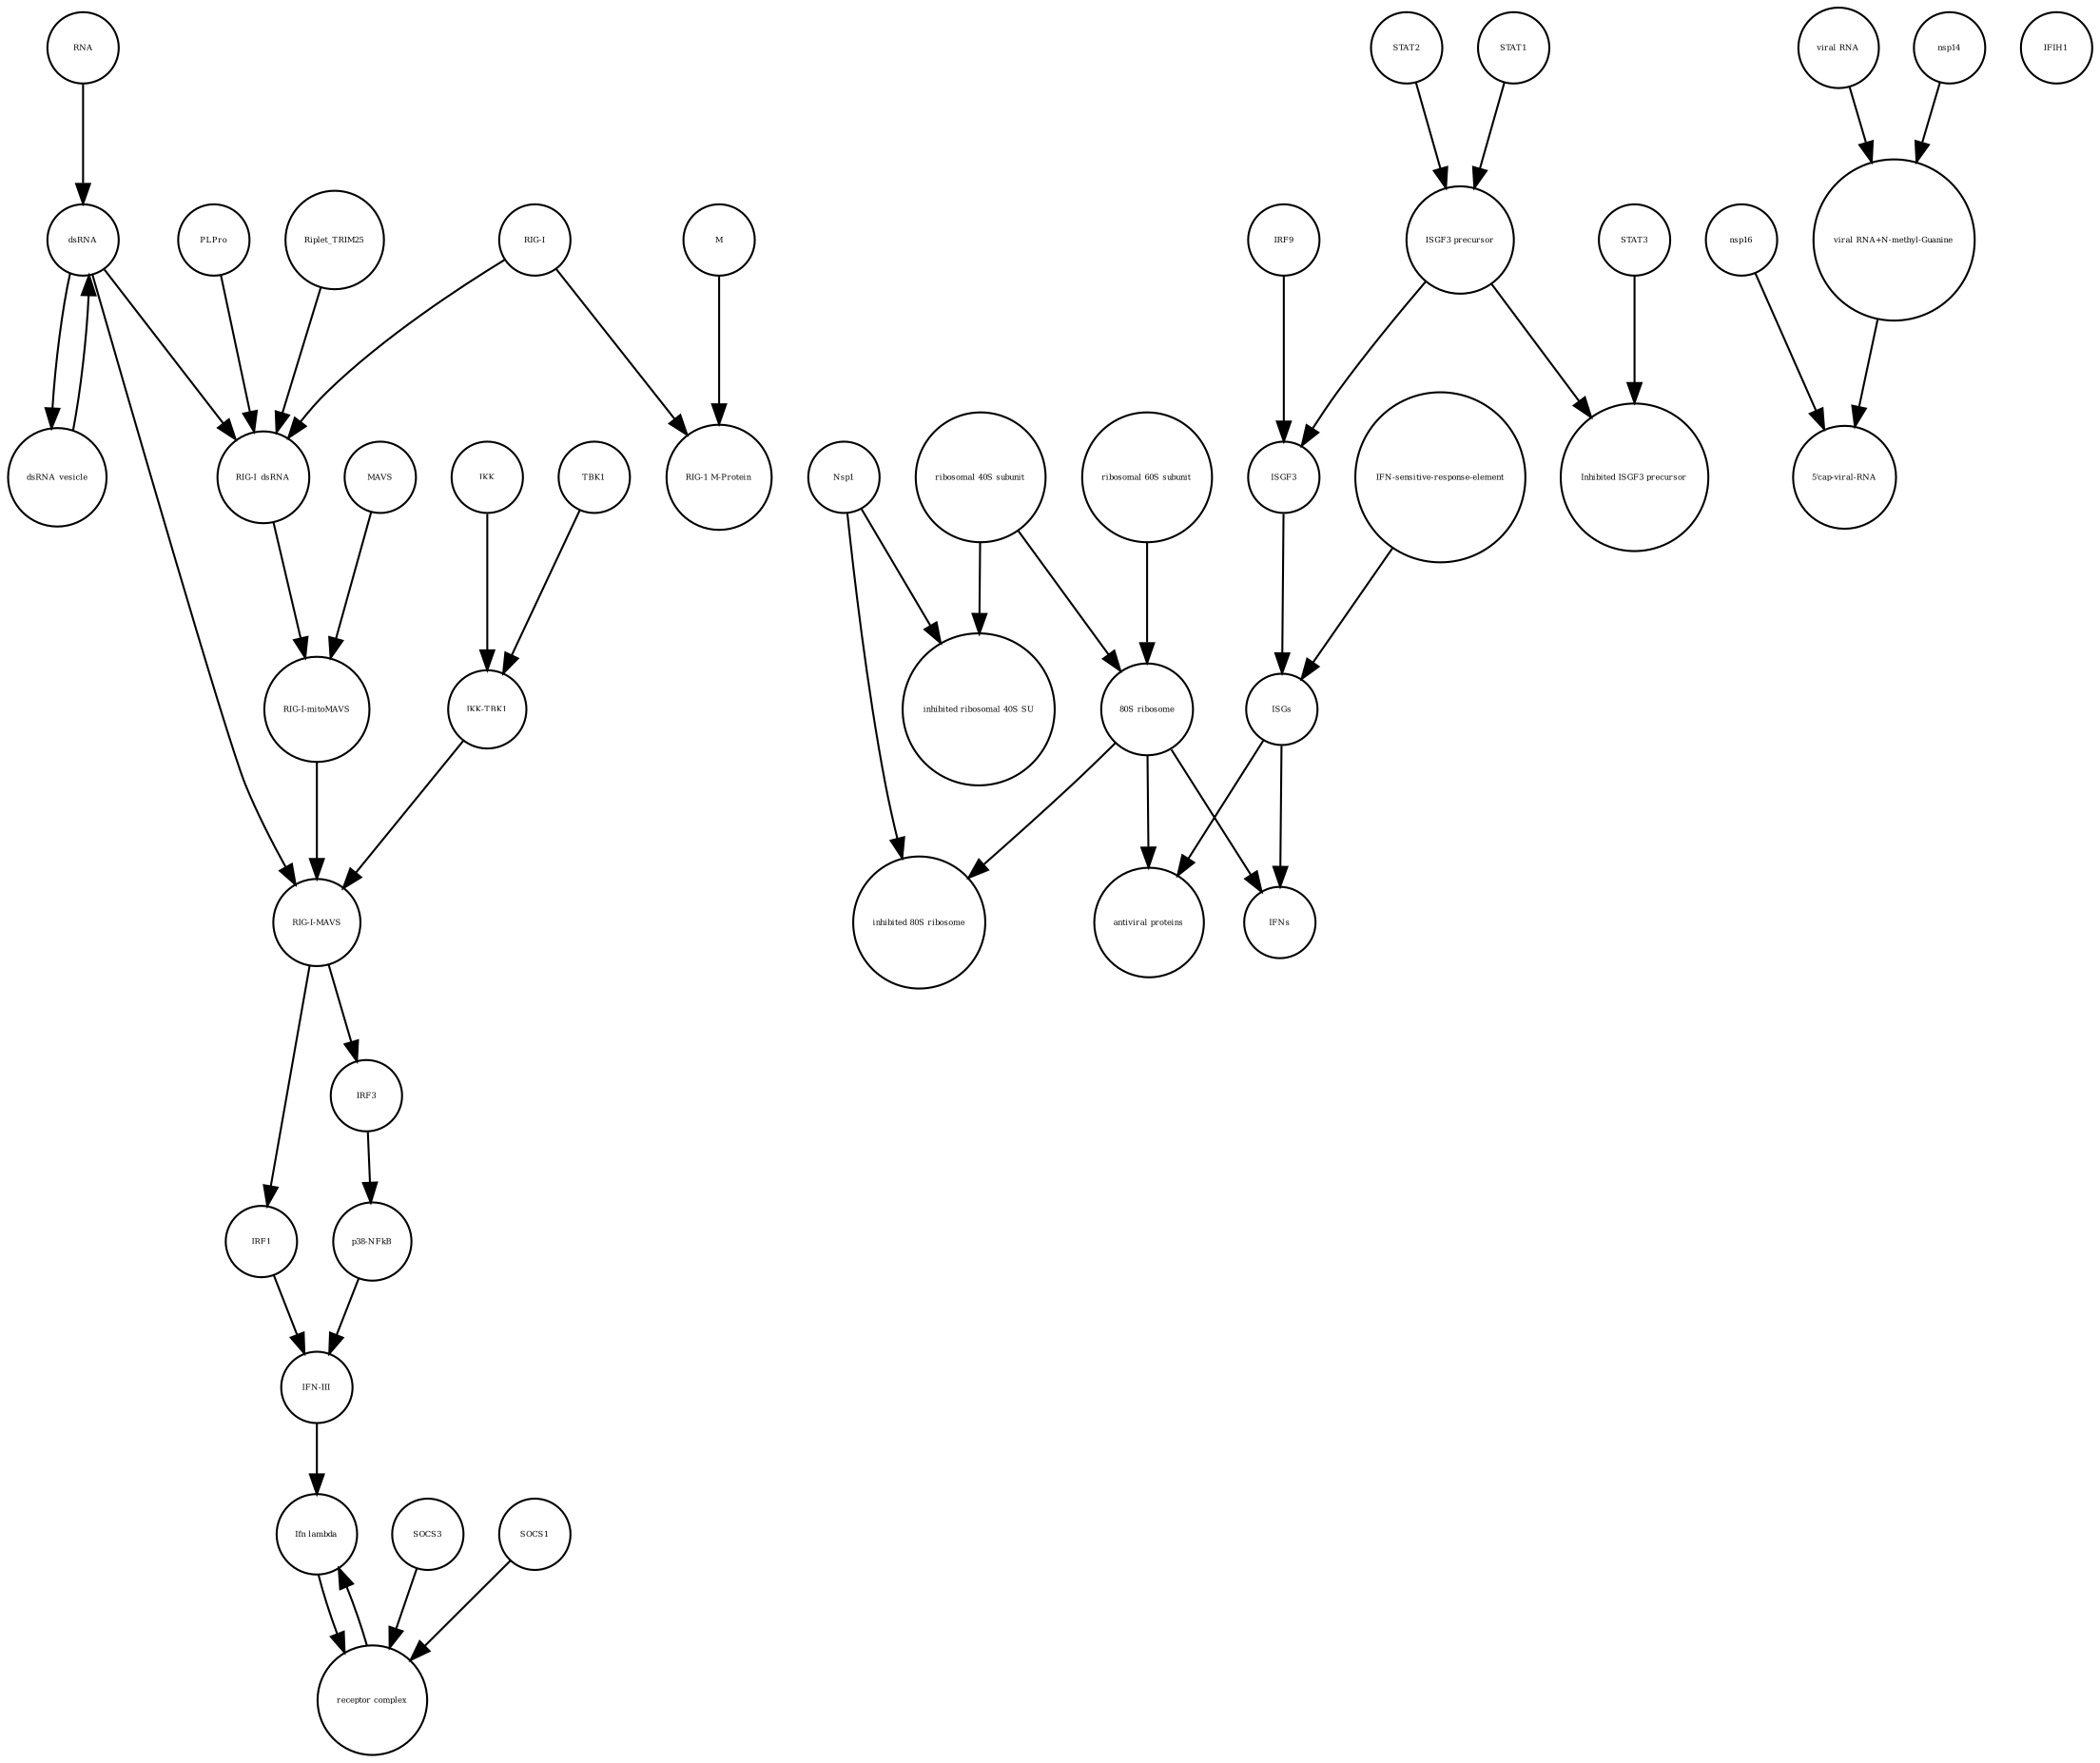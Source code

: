 strict digraph  {
RNA [annotation="", bipartite=0, cls="nucleic acid feature", fontsize=4, label=RNA, shape=circle];
"ribosomal 60S subunit" [annotation="", bipartite=0, cls=complex, fontsize=4, label="ribosomal 60S subunit", shape=circle];
"inhibited 80S ribosome" [annotation="", bipartite=0, cls=complex, fontsize=4, label="inhibited 80S ribosome", shape=circle];
"RIG-I_dsRNA" [annotation="", bipartite=0, cls=complex, fontsize=4, label="RIG-I_dsRNA", shape=circle];
IRF1 [annotation="", bipartite=0, cls=macromolecule, fontsize=4, label=IRF1, shape=circle];
nsp16 [annotation=urn_miriam_ncbiprotein_YP_009725311, bipartite=0, cls=macromolecule, fontsize=4, label=nsp16, shape=circle];
"RIG-I" [annotation=urn_miriam_uniprot_O95786, bipartite=0, cls=macromolecule, fontsize=4, label="RIG-I", shape=circle];
Nsp1 [annotation="urn_miriam_ncbiprotein_YP_009725297|urn_miriam_uniprot_P0C6X7", bipartite=0, cls=macromolecule, fontsize=4, label=Nsp1, shape=circle];
IKK [annotation="urn_miriam_uniprot_O14920|urn_miriam_uniprot_O15111", bipartite=0, cls=macromolecule, fontsize=4, label=IKK, shape=circle];
dsRNA_vesicle [annotation="", bipartite=0, cls="nucleic acid feature", fontsize=4, label=dsRNA_vesicle, shape=circle];
"5'cap-viral-RNA" [annotation="", bipartite=0, cls="nucleic acid feature", fontsize=4, label="5'cap-viral-RNA", shape=circle];
ISGF3 [annotation="", bipartite=0, cls=complex, fontsize=4, label=ISGF3, shape=circle];
ISGs [annotation="", bipartite=0, cls="nucleic acid feature", fontsize=4, label=ISGs, shape=circle];
IFNs [annotation="", bipartite=0, cls=complex, fontsize=4, label=IFNs, shape=circle];
"RIG-I-mitoMAVS" [annotation="", bipartite=0, cls=complex, fontsize=4, label="RIG-I-mitoMAVS", shape=circle];
"Inhibited ISGF3 precursor" [annotation="", bipartite=0, cls=complex, fontsize=4, label="Inhibited ISGF3 precursor", shape=circle];
"RIG-I-MAVS" [annotation="", bipartite=0, cls=complex, fontsize=4, label="RIG-I-MAVS", shape=circle];
IRF3 [annotation=urn_miriam_uniprot_Q14653, bipartite=0, cls=macromolecule, fontsize=4, label=IRF3, shape=circle];
IRF9 [annotation="", bipartite=0, cls=macromolecule, fontsize=4, label=IRF9, shape=circle];
"Ifn lambda" [annotation="", bipartite=0, cls=complex, fontsize=4, label="Ifn lambda", shape=circle];
"IFN-III" [annotation="", bipartite=0, cls=macromolecule, fontsize=4, label="IFN-III", shape=circle];
STAT2 [annotation="", bipartite=0, cls=macromolecule, fontsize=4, label=STAT2, shape=circle];
STAT3 [annotation="", bipartite=0, cls=macromolecule, fontsize=4, label=STAT3, shape=circle];
"IKK-TBK1" [annotation="", bipartite=0, cls=complex, fontsize=4, label="IKK-TBK1", shape=circle];
STAT1 [annotation="", bipartite=0, cls=macromolecule, fontsize=4, label=STAT1, shape=circle];
"inhibited ribosomal 40S SU" [annotation="urn_miriam_doi_10.1101%2F2020.05.18.102467", bipartite=0, cls=complex, fontsize=4, label="inhibited ribosomal 40S SU", shape=circle];
"ribosomal 40S subunit" [annotation="", bipartite=0, cls=complex, fontsize=4, label="ribosomal 40S subunit", shape=circle];
"viral RNA" [annotation="", bipartite=0, cls="nucleic acid feature", fontsize=4, label="viral RNA", shape=circle];
"p38-NFkB" [annotation="", bipartite=0, cls=complex, fontsize=4, label="p38-NFkB", shape=circle];
nsp14 [annotation=urn_miriam_ncbiprotein_YP_009725309, bipartite=0, cls=macromolecule, fontsize=4, label=nsp14, shape=circle];
PLPro [annotation="urn_miriam_uniprot_P0C6X7|urn_miriam_uniprot_P0C6U8", bipartite=0, cls=macromolecule, fontsize=4, label=PLPro, shape=circle];
"80S ribosome" [annotation="", bipartite=0, cls=complex, fontsize=4, label="80S ribosome", shape=circle];
SOCS3 [annotation="", bipartite=0, cls=macromolecule, fontsize=4, label=SOCS3, shape=circle];
"antiviral proteins" [annotation="", bipartite=0, cls=complex, fontsize=4, label="antiviral proteins", shape=circle];
IFIH1 [annotation="", bipartite=0, cls=macromolecule, fontsize=4, label=IFIH1, shape=circle];
MAVS [annotation=urn_miriam_uniprot_Q7Z434, bipartite=0, cls=macromolecule, fontsize=4, label=MAVS, shape=circle];
"RIG-1 M-Protein" [annotation="", bipartite=0, cls=complex, fontsize=4, label="RIG-1 M-Protein", shape=circle];
Riplet_TRIM25 [annotation="", bipartite=0, cls=complex, fontsize=4, label=Riplet_TRIM25, shape=circle];
TBK1 [annotation=urn_miriam_uniprot_Q9UHD2, bipartite=0, cls=macromolecule, fontsize=4, label=TBK1, shape=circle];
"receptor complex" [annotation="", bipartite=0, cls=complex, fontsize=4, label="receptor complex", shape=circle];
"IFN-sensitive-response-element" [annotation="", bipartite=0, cls="nucleic acid feature", fontsize=4, label="IFN-sensitive-response-element", shape=circle];
M [annotation=urn_miriam_uniprot_P0DTC5, bipartite=0, cls=macromolecule, fontsize=4, label=M, shape=circle];
"viral RNA+N-methyl-Guanine" [annotation="", bipartite=0, cls="nucleic acid feature", fontsize=4, label="viral RNA+N-methyl-Guanine", shape=circle];
dsRNA [annotation="", bipartite=0, cls="nucleic acid feature", fontsize=4, label=dsRNA, shape=circle];
SOCS1 [annotation="", bipartite=0, cls=macromolecule, fontsize=4, label=SOCS1, shape=circle];
"ISGF3 precursor" [annotation="", bipartite=0, cls=complex, fontsize=4, label="ISGF3 precursor", shape=circle];
RNA -> dsRNA  [annotation="", interaction_type=production];
"ribosomal 60S subunit" -> "80S ribosome"  [annotation="", interaction_type=production];
"RIG-I_dsRNA" -> "RIG-I-mitoMAVS"  [annotation="", interaction_type=production];
IRF1 -> "IFN-III"  [annotation="", interaction_type=stimulation];
nsp16 -> "5'cap-viral-RNA"  [annotation="urn_miriam_doi_10.1016%2Fj.chom.2020.05.008", interaction_type=catalysis];
"RIG-I" -> "RIG-1 M-Protein"  [annotation="", interaction_type=production];
"RIG-I" -> "RIG-I_dsRNA"  [annotation="", interaction_type=production];
Nsp1 -> "inhibited ribosomal 40S SU"  [annotation="", interaction_type=production];
Nsp1 -> "inhibited 80S ribosome"  [annotation="", interaction_type=production];
IKK -> "IKK-TBK1"  [annotation="", interaction_type=production];
dsRNA_vesicle -> dsRNA  [annotation="", interaction_type=production];
ISGF3 -> ISGs  [annotation=urn_miriam_pubmed_30936491, interaction_type="necessary stimulation"];
ISGs -> "antiviral proteins"  [annotation="", interaction_type=production];
ISGs -> IFNs  [annotation="", interaction_type=production];
"RIG-I-mitoMAVS" -> "RIG-I-MAVS"  [annotation="", interaction_type=production];
"RIG-I-MAVS" -> IRF1  [annotation=urn_miriam_pubmed_25045870, interaction_type=catalysis];
"RIG-I-MAVS" -> IRF3  [annotation=urn_miriam_pubmed_25636800, interaction_type=stimulation];
IRF3 -> "p38-NFkB"  [annotation="", interaction_type=production];
IRF9 -> ISGF3  [annotation="", interaction_type=production];
"Ifn lambda" -> "receptor complex"  [annotation="urn_miriam_doi_10.3791%2F53575", interaction_type=stimulation];
"IFN-III" -> "Ifn lambda"  [annotation="", interaction_type=production];
STAT2 -> "ISGF3 precursor"  [annotation="", interaction_type=production];
STAT3 -> "Inhibited ISGF3 precursor"  [annotation="", interaction_type=production];
"IKK-TBK1" -> "RIG-I-MAVS"  [annotation="", interaction_type=production];
STAT1 -> "ISGF3 precursor"  [annotation="", interaction_type=production];
"ribosomal 40S subunit" -> "80S ribosome"  [annotation="", interaction_type=production];
"ribosomal 40S subunit" -> "inhibited ribosomal 40S SU"  [annotation="", interaction_type=production];
"viral RNA" -> "viral RNA+N-methyl-Guanine"  [annotation="", interaction_type=production];
"p38-NFkB" -> "IFN-III"  [annotation="", interaction_type=stimulation];
nsp14 -> "viral RNA+N-methyl-Guanine"  [annotation="urn_miriam_doi_10.1016%2Fj.chom.2020.05.008", interaction_type=catalysis];
PLPro -> "RIG-I_dsRNA"  [annotation=urn_miriam_pubmed_25554382, interaction_type=catalysis];
"80S ribosome" -> "inhibited 80S ribosome"  [annotation="", interaction_type=production];
"80S ribosome" -> "antiviral proteins"  [annotation=urn_miriam_pubmed_30936491, interaction_type=catalysis];
"80S ribosome" -> IFNs  [annotation=urn_miriam_pubmed_30936491, interaction_type=catalysis];
SOCS3 -> "receptor complex"  [annotation="", interaction_type=production];
MAVS -> "RIG-I-mitoMAVS"  [annotation="", interaction_type=production];
Riplet_TRIM25 -> "RIG-I_dsRNA"  [annotation=urn_miriam_pubmed_22390971, interaction_type=catalysis];
TBK1 -> "IKK-TBK1"  [annotation="", interaction_type=production];
"receptor complex" -> "Ifn lambda"  [annotation="", interaction_type=production];
"IFN-sensitive-response-element" -> ISGs  [annotation="", interaction_type=production];
M -> "RIG-1 M-Protein"  [annotation="", interaction_type=production];
"viral RNA+N-methyl-Guanine" -> "5'cap-viral-RNA"  [annotation="", interaction_type=production];
dsRNA -> "RIG-I-MAVS"  [annotation=urn_miriam_pubmed_25636800, interaction_type="necessary stimulation"];
dsRNA -> dsRNA_vesicle  [annotation="", interaction_type=production];
dsRNA -> "RIG-I_dsRNA"  [annotation=urn_miriam_pubmed_25045870, interaction_type="necessary stimulation"];
SOCS1 -> "receptor complex"  [annotation="", interaction_type=production];
"ISGF3 precursor" -> "Inhibited ISGF3 precursor"  [annotation="", interaction_type=production];
"ISGF3 precursor" -> ISGF3  [annotation="", interaction_type=production];
}
